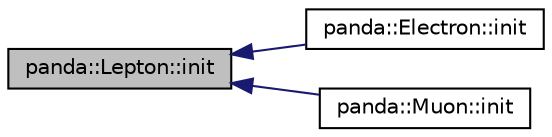 digraph "panda::Lepton::init"
{
 // INTERACTIVE_SVG=YES
  edge [fontname="Helvetica",fontsize="10",labelfontname="Helvetica",labelfontsize="10"];
  node [fontname="Helvetica",fontsize="10",shape=record];
  rankdir="LR";
  Node1 [label="panda::Lepton::init",height=0.2,width=0.4,color="black", fillcolor="grey75", style="filled" fontcolor="black"];
  Node1 -> Node2 [dir="back",color="midnightblue",fontsize="10",style="solid"];
  Node2 [label="panda::Electron::init",height=0.2,width=0.4,color="black", fillcolor="white", style="filled",URL="$classpanda_1_1Electron.html#afcfeb0cdca439167cffa096de7eb89e2",tooltip="Reset object state. "];
  Node1 -> Node3 [dir="back",color="midnightblue",fontsize="10",style="solid"];
  Node3 [label="panda::Muon::init",height=0.2,width=0.4,color="black", fillcolor="white", style="filled",URL="$classpanda_1_1Muon.html#a90bcf16472c051587bdbfcacfe7fb052",tooltip="Reset object state. "];
}
